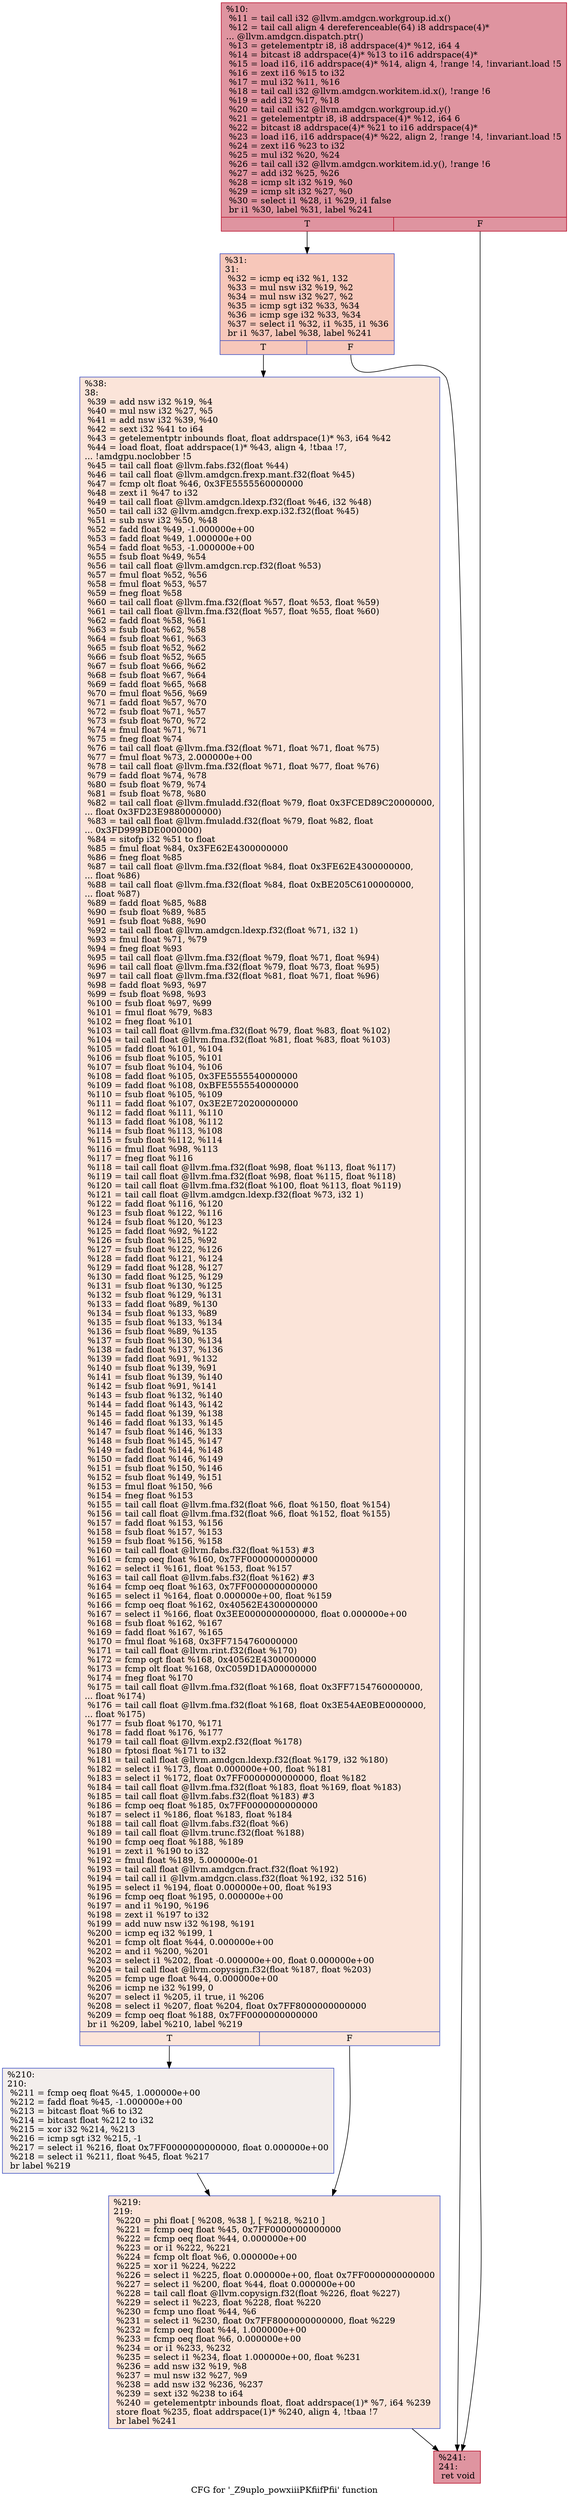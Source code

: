 digraph "CFG for '_Z9uplo_powxiiiPKfiifPfii' function" {
	label="CFG for '_Z9uplo_powxiiiPKfiifPfii' function";

	Node0x45b72a0 [shape=record,color="#b70d28ff", style=filled, fillcolor="#b70d2870",label="{%10:\l  %11 = tail call i32 @llvm.amdgcn.workgroup.id.x()\l  %12 = tail call align 4 dereferenceable(64) i8 addrspace(4)*\l... @llvm.amdgcn.dispatch.ptr()\l  %13 = getelementptr i8, i8 addrspace(4)* %12, i64 4\l  %14 = bitcast i8 addrspace(4)* %13 to i16 addrspace(4)*\l  %15 = load i16, i16 addrspace(4)* %14, align 4, !range !4, !invariant.load !5\l  %16 = zext i16 %15 to i32\l  %17 = mul i32 %11, %16\l  %18 = tail call i32 @llvm.amdgcn.workitem.id.x(), !range !6\l  %19 = add i32 %17, %18\l  %20 = tail call i32 @llvm.amdgcn.workgroup.id.y()\l  %21 = getelementptr i8, i8 addrspace(4)* %12, i64 6\l  %22 = bitcast i8 addrspace(4)* %21 to i16 addrspace(4)*\l  %23 = load i16, i16 addrspace(4)* %22, align 2, !range !4, !invariant.load !5\l  %24 = zext i16 %23 to i32\l  %25 = mul i32 %20, %24\l  %26 = tail call i32 @llvm.amdgcn.workitem.id.y(), !range !6\l  %27 = add i32 %25, %26\l  %28 = icmp slt i32 %19, %0\l  %29 = icmp slt i32 %27, %0\l  %30 = select i1 %28, i1 %29, i1 false\l  br i1 %30, label %31, label %241\l|{<s0>T|<s1>F}}"];
	Node0x45b72a0:s0 -> Node0x45bb880;
	Node0x45b72a0:s1 -> Node0x45bb910;
	Node0x45bb880 [shape=record,color="#3d50c3ff", style=filled, fillcolor="#ec7f6370",label="{%31:\l31:                                               \l  %32 = icmp eq i32 %1, 132\l  %33 = mul nsw i32 %19, %2\l  %34 = mul nsw i32 %27, %2\l  %35 = icmp sgt i32 %33, %34\l  %36 = icmp sge i32 %33, %34\l  %37 = select i1 %32, i1 %35, i1 %36\l  br i1 %37, label %38, label %241\l|{<s0>T|<s1>F}}"];
	Node0x45bb880:s0 -> Node0x45b9880;
	Node0x45bb880:s1 -> Node0x45bb910;
	Node0x45b9880 [shape=record,color="#3d50c3ff", style=filled, fillcolor="#f5c1a970",label="{%38:\l38:                                               \l  %39 = add nsw i32 %19, %4\l  %40 = mul nsw i32 %27, %5\l  %41 = add nsw i32 %39, %40\l  %42 = sext i32 %41 to i64\l  %43 = getelementptr inbounds float, float addrspace(1)* %3, i64 %42\l  %44 = load float, float addrspace(1)* %43, align 4, !tbaa !7,\l... !amdgpu.noclobber !5\l  %45 = tail call float @llvm.fabs.f32(float %44)\l  %46 = tail call float @llvm.amdgcn.frexp.mant.f32(float %45)\l  %47 = fcmp olt float %46, 0x3FE5555560000000\l  %48 = zext i1 %47 to i32\l  %49 = tail call float @llvm.amdgcn.ldexp.f32(float %46, i32 %48)\l  %50 = tail call i32 @llvm.amdgcn.frexp.exp.i32.f32(float %45)\l  %51 = sub nsw i32 %50, %48\l  %52 = fadd float %49, -1.000000e+00\l  %53 = fadd float %49, 1.000000e+00\l  %54 = fadd float %53, -1.000000e+00\l  %55 = fsub float %49, %54\l  %56 = tail call float @llvm.amdgcn.rcp.f32(float %53)\l  %57 = fmul float %52, %56\l  %58 = fmul float %53, %57\l  %59 = fneg float %58\l  %60 = tail call float @llvm.fma.f32(float %57, float %53, float %59)\l  %61 = tail call float @llvm.fma.f32(float %57, float %55, float %60)\l  %62 = fadd float %58, %61\l  %63 = fsub float %62, %58\l  %64 = fsub float %61, %63\l  %65 = fsub float %52, %62\l  %66 = fsub float %52, %65\l  %67 = fsub float %66, %62\l  %68 = fsub float %67, %64\l  %69 = fadd float %65, %68\l  %70 = fmul float %56, %69\l  %71 = fadd float %57, %70\l  %72 = fsub float %71, %57\l  %73 = fsub float %70, %72\l  %74 = fmul float %71, %71\l  %75 = fneg float %74\l  %76 = tail call float @llvm.fma.f32(float %71, float %71, float %75)\l  %77 = fmul float %73, 2.000000e+00\l  %78 = tail call float @llvm.fma.f32(float %71, float %77, float %76)\l  %79 = fadd float %74, %78\l  %80 = fsub float %79, %74\l  %81 = fsub float %78, %80\l  %82 = tail call float @llvm.fmuladd.f32(float %79, float 0x3FCED89C20000000,\l... float 0x3FD23E9880000000)\l  %83 = tail call float @llvm.fmuladd.f32(float %79, float %82, float\l... 0x3FD999BDE0000000)\l  %84 = sitofp i32 %51 to float\l  %85 = fmul float %84, 0x3FE62E4300000000\l  %86 = fneg float %85\l  %87 = tail call float @llvm.fma.f32(float %84, float 0x3FE62E4300000000,\l... float %86)\l  %88 = tail call float @llvm.fma.f32(float %84, float 0xBE205C6100000000,\l... float %87)\l  %89 = fadd float %85, %88\l  %90 = fsub float %89, %85\l  %91 = fsub float %88, %90\l  %92 = tail call float @llvm.amdgcn.ldexp.f32(float %71, i32 1)\l  %93 = fmul float %71, %79\l  %94 = fneg float %93\l  %95 = tail call float @llvm.fma.f32(float %79, float %71, float %94)\l  %96 = tail call float @llvm.fma.f32(float %79, float %73, float %95)\l  %97 = tail call float @llvm.fma.f32(float %81, float %71, float %96)\l  %98 = fadd float %93, %97\l  %99 = fsub float %98, %93\l  %100 = fsub float %97, %99\l  %101 = fmul float %79, %83\l  %102 = fneg float %101\l  %103 = tail call float @llvm.fma.f32(float %79, float %83, float %102)\l  %104 = tail call float @llvm.fma.f32(float %81, float %83, float %103)\l  %105 = fadd float %101, %104\l  %106 = fsub float %105, %101\l  %107 = fsub float %104, %106\l  %108 = fadd float %105, 0x3FE5555540000000\l  %109 = fadd float %108, 0xBFE5555540000000\l  %110 = fsub float %105, %109\l  %111 = fadd float %107, 0x3E2E720200000000\l  %112 = fadd float %111, %110\l  %113 = fadd float %108, %112\l  %114 = fsub float %113, %108\l  %115 = fsub float %112, %114\l  %116 = fmul float %98, %113\l  %117 = fneg float %116\l  %118 = tail call float @llvm.fma.f32(float %98, float %113, float %117)\l  %119 = tail call float @llvm.fma.f32(float %98, float %115, float %118)\l  %120 = tail call float @llvm.fma.f32(float %100, float %113, float %119)\l  %121 = tail call float @llvm.amdgcn.ldexp.f32(float %73, i32 1)\l  %122 = fadd float %116, %120\l  %123 = fsub float %122, %116\l  %124 = fsub float %120, %123\l  %125 = fadd float %92, %122\l  %126 = fsub float %125, %92\l  %127 = fsub float %122, %126\l  %128 = fadd float %121, %124\l  %129 = fadd float %128, %127\l  %130 = fadd float %125, %129\l  %131 = fsub float %130, %125\l  %132 = fsub float %129, %131\l  %133 = fadd float %89, %130\l  %134 = fsub float %133, %89\l  %135 = fsub float %133, %134\l  %136 = fsub float %89, %135\l  %137 = fsub float %130, %134\l  %138 = fadd float %137, %136\l  %139 = fadd float %91, %132\l  %140 = fsub float %139, %91\l  %141 = fsub float %139, %140\l  %142 = fsub float %91, %141\l  %143 = fsub float %132, %140\l  %144 = fadd float %143, %142\l  %145 = fadd float %139, %138\l  %146 = fadd float %133, %145\l  %147 = fsub float %146, %133\l  %148 = fsub float %145, %147\l  %149 = fadd float %144, %148\l  %150 = fadd float %146, %149\l  %151 = fsub float %150, %146\l  %152 = fsub float %149, %151\l  %153 = fmul float %150, %6\l  %154 = fneg float %153\l  %155 = tail call float @llvm.fma.f32(float %6, float %150, float %154)\l  %156 = tail call float @llvm.fma.f32(float %6, float %152, float %155)\l  %157 = fadd float %153, %156\l  %158 = fsub float %157, %153\l  %159 = fsub float %156, %158\l  %160 = tail call float @llvm.fabs.f32(float %153) #3\l  %161 = fcmp oeq float %160, 0x7FF0000000000000\l  %162 = select i1 %161, float %153, float %157\l  %163 = tail call float @llvm.fabs.f32(float %162) #3\l  %164 = fcmp oeq float %163, 0x7FF0000000000000\l  %165 = select i1 %164, float 0.000000e+00, float %159\l  %166 = fcmp oeq float %162, 0x40562E4300000000\l  %167 = select i1 %166, float 0x3EE0000000000000, float 0.000000e+00\l  %168 = fsub float %162, %167\l  %169 = fadd float %167, %165\l  %170 = fmul float %168, 0x3FF7154760000000\l  %171 = tail call float @llvm.rint.f32(float %170)\l  %172 = fcmp ogt float %168, 0x40562E4300000000\l  %173 = fcmp olt float %168, 0xC059D1DA00000000\l  %174 = fneg float %170\l  %175 = tail call float @llvm.fma.f32(float %168, float 0x3FF7154760000000,\l... float %174)\l  %176 = tail call float @llvm.fma.f32(float %168, float 0x3E54AE0BE0000000,\l... float %175)\l  %177 = fsub float %170, %171\l  %178 = fadd float %176, %177\l  %179 = tail call float @llvm.exp2.f32(float %178)\l  %180 = fptosi float %171 to i32\l  %181 = tail call float @llvm.amdgcn.ldexp.f32(float %179, i32 %180)\l  %182 = select i1 %173, float 0.000000e+00, float %181\l  %183 = select i1 %172, float 0x7FF0000000000000, float %182\l  %184 = tail call float @llvm.fma.f32(float %183, float %169, float %183)\l  %185 = tail call float @llvm.fabs.f32(float %183) #3\l  %186 = fcmp oeq float %185, 0x7FF0000000000000\l  %187 = select i1 %186, float %183, float %184\l  %188 = tail call float @llvm.fabs.f32(float %6)\l  %189 = tail call float @llvm.trunc.f32(float %188)\l  %190 = fcmp oeq float %188, %189\l  %191 = zext i1 %190 to i32\l  %192 = fmul float %189, 5.000000e-01\l  %193 = tail call float @llvm.amdgcn.fract.f32(float %192)\l  %194 = tail call i1 @llvm.amdgcn.class.f32(float %192, i32 516)\l  %195 = select i1 %194, float 0.000000e+00, float %193\l  %196 = fcmp oeq float %195, 0.000000e+00\l  %197 = and i1 %190, %196\l  %198 = zext i1 %197 to i32\l  %199 = add nuw nsw i32 %198, %191\l  %200 = icmp eq i32 %199, 1\l  %201 = fcmp olt float %44, 0.000000e+00\l  %202 = and i1 %200, %201\l  %203 = select i1 %202, float -0.000000e+00, float 0.000000e+00\l  %204 = tail call float @llvm.copysign.f32(float %187, float %203)\l  %205 = fcmp uge float %44, 0.000000e+00\l  %206 = icmp ne i32 %199, 0\l  %207 = select i1 %205, i1 true, i1 %206\l  %208 = select i1 %207, float %204, float 0x7FF8000000000000\l  %209 = fcmp oeq float %188, 0x7FF0000000000000\l  br i1 %209, label %210, label %219\l|{<s0>T|<s1>F}}"];
	Node0x45b9880:s0 -> Node0x45c5cc0;
	Node0x45b9880:s1 -> Node0x45c5d50;
	Node0x45c5cc0 [shape=record,color="#3d50c3ff", style=filled, fillcolor="#e3d9d370",label="{%210:\l210:                                              \l  %211 = fcmp oeq float %45, 1.000000e+00\l  %212 = fadd float %45, -1.000000e+00\l  %213 = bitcast float %6 to i32\l  %214 = bitcast float %212 to i32\l  %215 = xor i32 %214, %213\l  %216 = icmp sgt i32 %215, -1\l  %217 = select i1 %216, float 0x7FF0000000000000, float 0.000000e+00\l  %218 = select i1 %211, float %45, float %217\l  br label %219\l}"];
	Node0x45c5cc0 -> Node0x45c5d50;
	Node0x45c5d50 [shape=record,color="#3d50c3ff", style=filled, fillcolor="#f5c1a970",label="{%219:\l219:                                              \l  %220 = phi float [ %208, %38 ], [ %218, %210 ]\l  %221 = fcmp oeq float %45, 0x7FF0000000000000\l  %222 = fcmp oeq float %44, 0.000000e+00\l  %223 = or i1 %222, %221\l  %224 = fcmp olt float %6, 0.000000e+00\l  %225 = xor i1 %224, %222\l  %226 = select i1 %225, float 0.000000e+00, float 0x7FF0000000000000\l  %227 = select i1 %200, float %44, float 0.000000e+00\l  %228 = tail call float @llvm.copysign.f32(float %226, float %227)\l  %229 = select i1 %223, float %228, float %220\l  %230 = fcmp uno float %44, %6\l  %231 = select i1 %230, float 0x7FF8000000000000, float %229\l  %232 = fcmp oeq float %44, 1.000000e+00\l  %233 = fcmp oeq float %6, 0.000000e+00\l  %234 = or i1 %233, %232\l  %235 = select i1 %234, float 1.000000e+00, float %231\l  %236 = add nsw i32 %19, %8\l  %237 = mul nsw i32 %27, %9\l  %238 = add nsw i32 %236, %237\l  %239 = sext i32 %238 to i64\l  %240 = getelementptr inbounds float, float addrspace(1)* %7, i64 %239\l  store float %235, float addrspace(1)* %240, align 4, !tbaa !7\l  br label %241\l}"];
	Node0x45c5d50 -> Node0x45bb910;
	Node0x45bb910 [shape=record,color="#b70d28ff", style=filled, fillcolor="#b70d2870",label="{%241:\l241:                                              \l  ret void\l}"];
}
